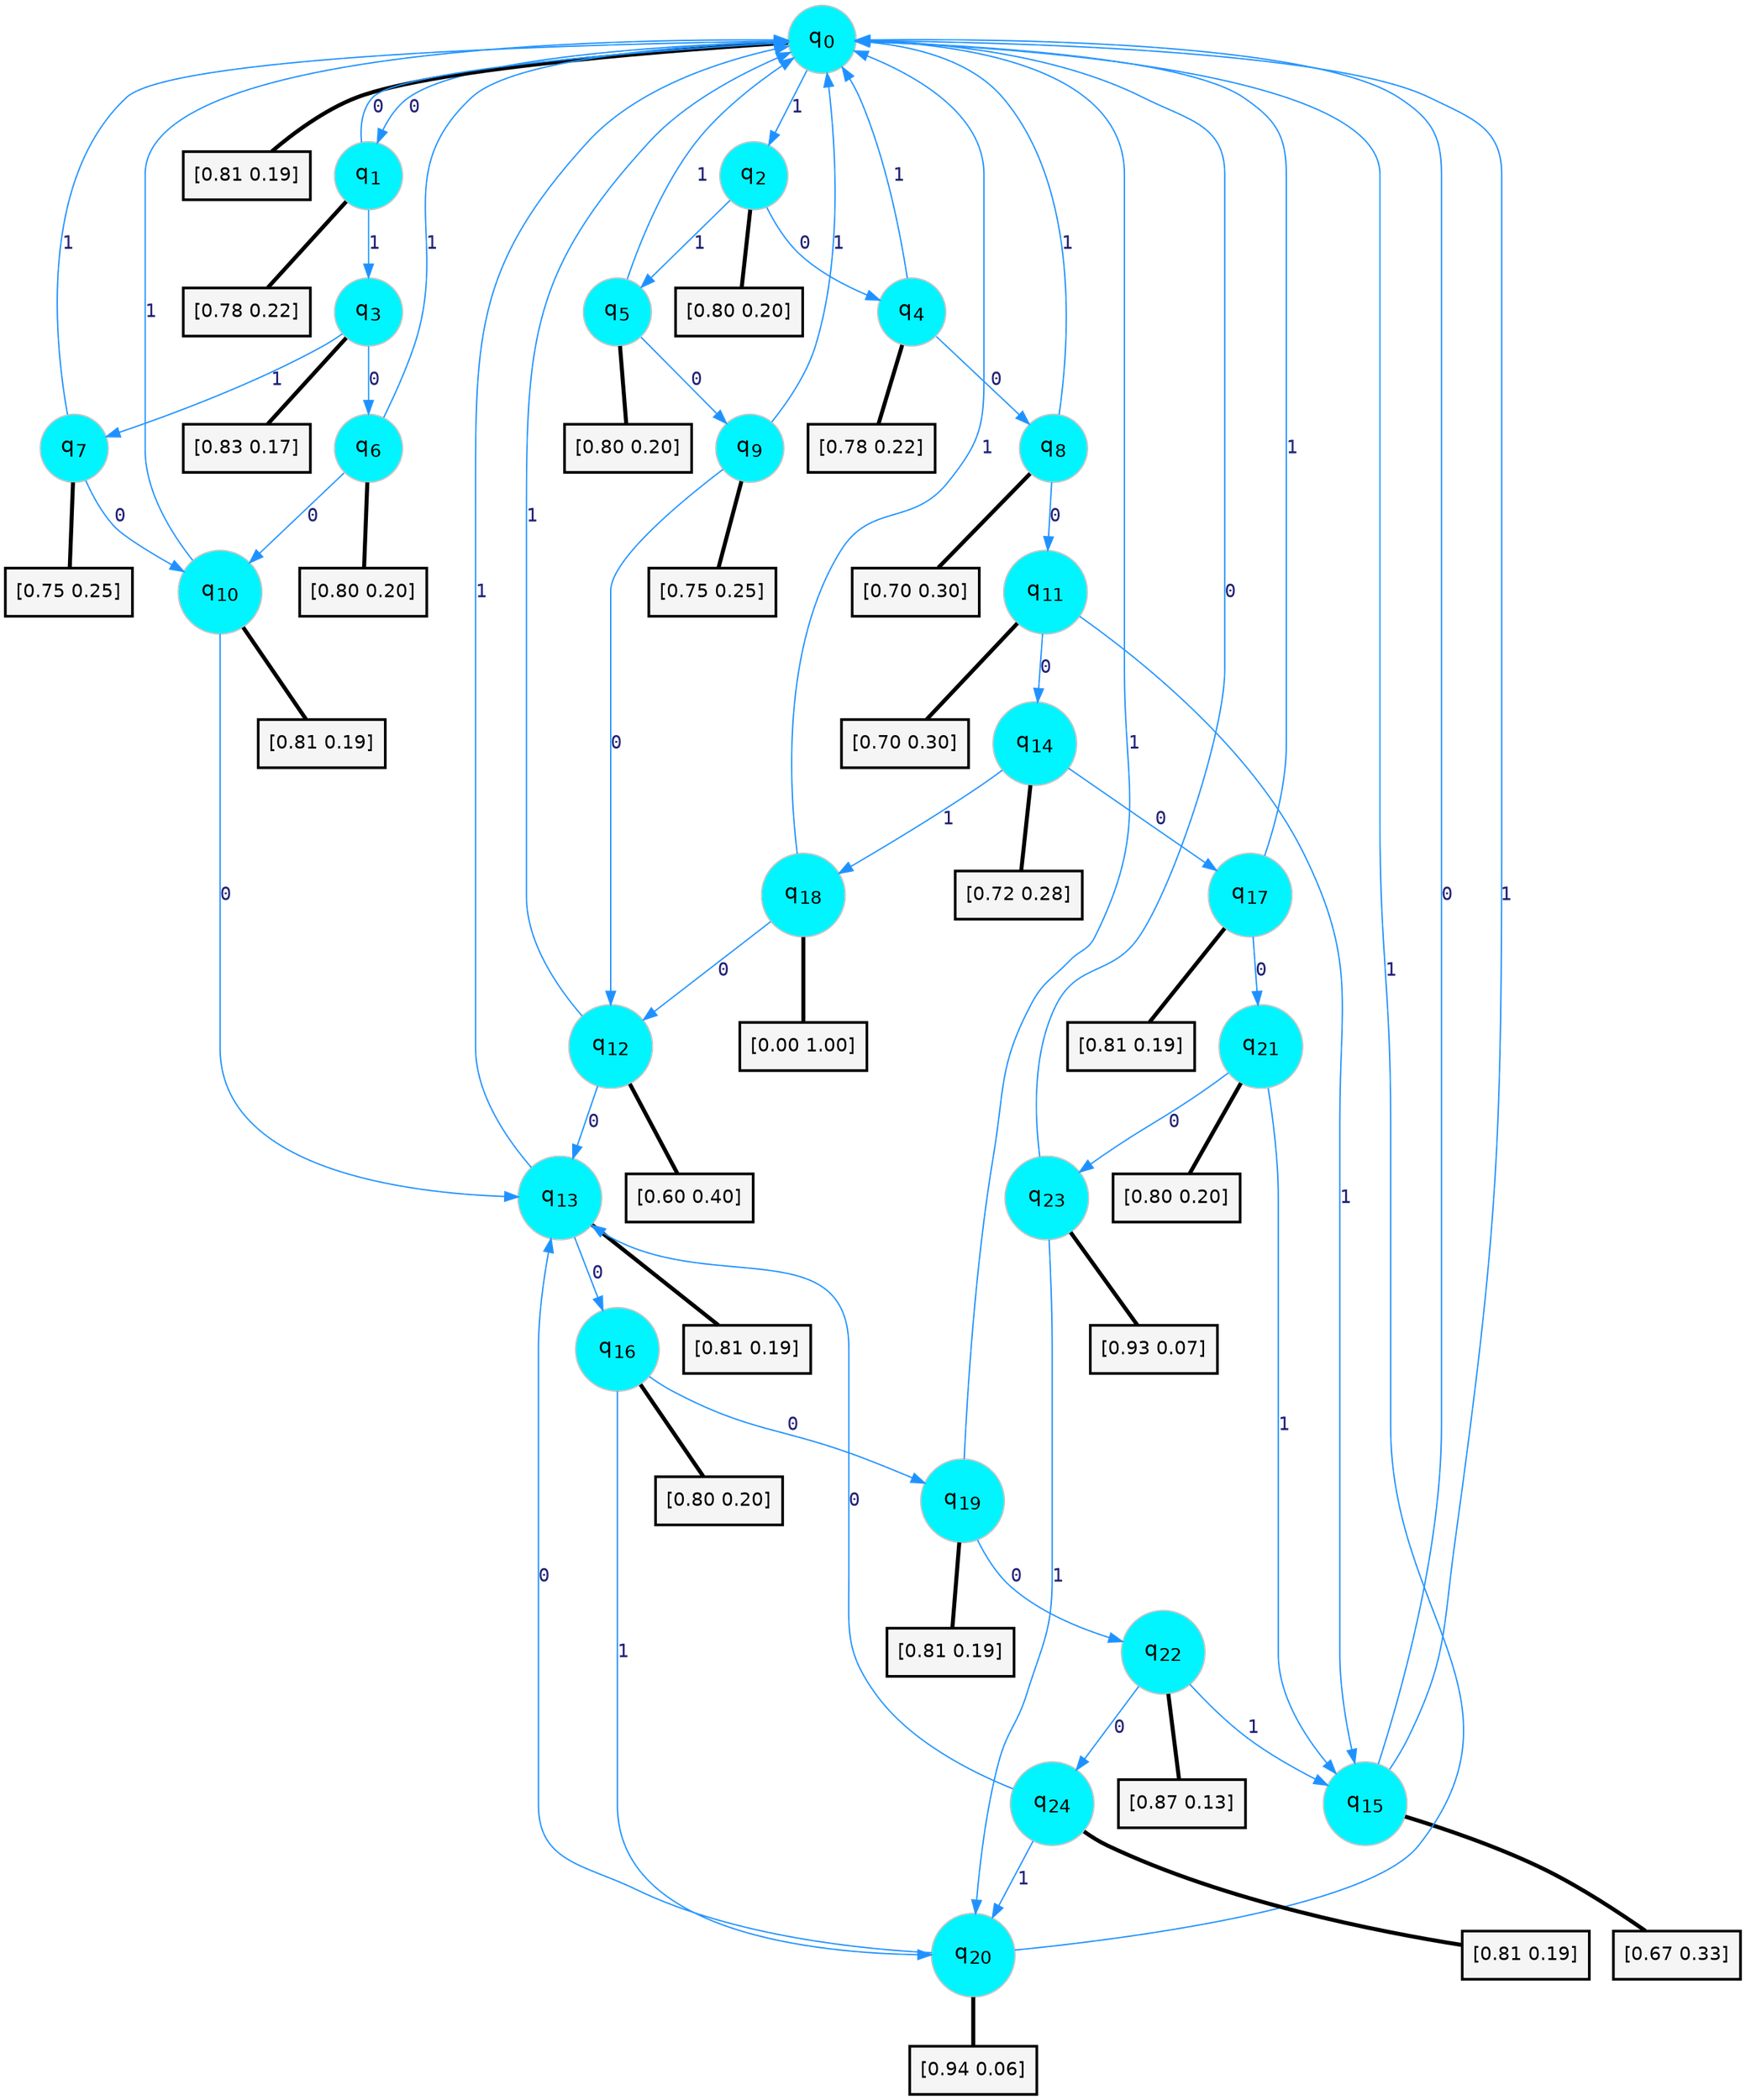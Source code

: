 digraph G {
graph [
bgcolor=transparent, dpi=300, rankdir=TD, size="40,25"];
node [
color=gray, fillcolor=turquoise1, fontcolor=black, fontname=Helvetica, fontsize=16, fontweight=bold, shape=circle, style=filled];
edge [
arrowsize=1, color=dodgerblue1, fontcolor=midnightblue, fontname=courier, fontweight=bold, penwidth=1, style=solid, weight=20];
0[label=<q<SUB>0</SUB>>];
1[label=<q<SUB>1</SUB>>];
2[label=<q<SUB>2</SUB>>];
3[label=<q<SUB>3</SUB>>];
4[label=<q<SUB>4</SUB>>];
5[label=<q<SUB>5</SUB>>];
6[label=<q<SUB>6</SUB>>];
7[label=<q<SUB>7</SUB>>];
8[label=<q<SUB>8</SUB>>];
9[label=<q<SUB>9</SUB>>];
10[label=<q<SUB>10</SUB>>];
11[label=<q<SUB>11</SUB>>];
12[label=<q<SUB>12</SUB>>];
13[label=<q<SUB>13</SUB>>];
14[label=<q<SUB>14</SUB>>];
15[label=<q<SUB>15</SUB>>];
16[label=<q<SUB>16</SUB>>];
17[label=<q<SUB>17</SUB>>];
18[label=<q<SUB>18</SUB>>];
19[label=<q<SUB>19</SUB>>];
20[label=<q<SUB>20</SUB>>];
21[label=<q<SUB>21</SUB>>];
22[label=<q<SUB>22</SUB>>];
23[label=<q<SUB>23</SUB>>];
24[label=<q<SUB>24</SUB>>];
25[label="[0.81 0.19]", shape=box,fontcolor=black, fontname=Helvetica, fontsize=14, penwidth=2, fillcolor=whitesmoke,color=black];
26[label="[0.78 0.22]", shape=box,fontcolor=black, fontname=Helvetica, fontsize=14, penwidth=2, fillcolor=whitesmoke,color=black];
27[label="[0.80 0.20]", shape=box,fontcolor=black, fontname=Helvetica, fontsize=14, penwidth=2, fillcolor=whitesmoke,color=black];
28[label="[0.83 0.17]", shape=box,fontcolor=black, fontname=Helvetica, fontsize=14, penwidth=2, fillcolor=whitesmoke,color=black];
29[label="[0.78 0.22]", shape=box,fontcolor=black, fontname=Helvetica, fontsize=14, penwidth=2, fillcolor=whitesmoke,color=black];
30[label="[0.80 0.20]", shape=box,fontcolor=black, fontname=Helvetica, fontsize=14, penwidth=2, fillcolor=whitesmoke,color=black];
31[label="[0.80 0.20]", shape=box,fontcolor=black, fontname=Helvetica, fontsize=14, penwidth=2, fillcolor=whitesmoke,color=black];
32[label="[0.75 0.25]", shape=box,fontcolor=black, fontname=Helvetica, fontsize=14, penwidth=2, fillcolor=whitesmoke,color=black];
33[label="[0.70 0.30]", shape=box,fontcolor=black, fontname=Helvetica, fontsize=14, penwidth=2, fillcolor=whitesmoke,color=black];
34[label="[0.75 0.25]", shape=box,fontcolor=black, fontname=Helvetica, fontsize=14, penwidth=2, fillcolor=whitesmoke,color=black];
35[label="[0.81 0.19]", shape=box,fontcolor=black, fontname=Helvetica, fontsize=14, penwidth=2, fillcolor=whitesmoke,color=black];
36[label="[0.70 0.30]", shape=box,fontcolor=black, fontname=Helvetica, fontsize=14, penwidth=2, fillcolor=whitesmoke,color=black];
37[label="[0.60 0.40]", shape=box,fontcolor=black, fontname=Helvetica, fontsize=14, penwidth=2, fillcolor=whitesmoke,color=black];
38[label="[0.81 0.19]", shape=box,fontcolor=black, fontname=Helvetica, fontsize=14, penwidth=2, fillcolor=whitesmoke,color=black];
39[label="[0.72 0.28]", shape=box,fontcolor=black, fontname=Helvetica, fontsize=14, penwidth=2, fillcolor=whitesmoke,color=black];
40[label="[0.67 0.33]", shape=box,fontcolor=black, fontname=Helvetica, fontsize=14, penwidth=2, fillcolor=whitesmoke,color=black];
41[label="[0.80 0.20]", shape=box,fontcolor=black, fontname=Helvetica, fontsize=14, penwidth=2, fillcolor=whitesmoke,color=black];
42[label="[0.81 0.19]", shape=box,fontcolor=black, fontname=Helvetica, fontsize=14, penwidth=2, fillcolor=whitesmoke,color=black];
43[label="[0.00 1.00]", shape=box,fontcolor=black, fontname=Helvetica, fontsize=14, penwidth=2, fillcolor=whitesmoke,color=black];
44[label="[0.81 0.19]", shape=box,fontcolor=black, fontname=Helvetica, fontsize=14, penwidth=2, fillcolor=whitesmoke,color=black];
45[label="[0.94 0.06]", shape=box,fontcolor=black, fontname=Helvetica, fontsize=14, penwidth=2, fillcolor=whitesmoke,color=black];
46[label="[0.80 0.20]", shape=box,fontcolor=black, fontname=Helvetica, fontsize=14, penwidth=2, fillcolor=whitesmoke,color=black];
47[label="[0.87 0.13]", shape=box,fontcolor=black, fontname=Helvetica, fontsize=14, penwidth=2, fillcolor=whitesmoke,color=black];
48[label="[0.93 0.07]", shape=box,fontcolor=black, fontname=Helvetica, fontsize=14, penwidth=2, fillcolor=whitesmoke,color=black];
49[label="[0.81 0.19]", shape=box,fontcolor=black, fontname=Helvetica, fontsize=14, penwidth=2, fillcolor=whitesmoke,color=black];
0->1 [label=0];
0->2 [label=1];
0->25 [arrowhead=none, penwidth=3,color=black];
1->0 [label=0];
1->3 [label=1];
1->26 [arrowhead=none, penwidth=3,color=black];
2->4 [label=0];
2->5 [label=1];
2->27 [arrowhead=none, penwidth=3,color=black];
3->6 [label=0];
3->7 [label=1];
3->28 [arrowhead=none, penwidth=3,color=black];
4->8 [label=0];
4->0 [label=1];
4->29 [arrowhead=none, penwidth=3,color=black];
5->9 [label=0];
5->0 [label=1];
5->30 [arrowhead=none, penwidth=3,color=black];
6->10 [label=0];
6->0 [label=1];
6->31 [arrowhead=none, penwidth=3,color=black];
7->10 [label=0];
7->0 [label=1];
7->32 [arrowhead=none, penwidth=3,color=black];
8->11 [label=0];
8->0 [label=1];
8->33 [arrowhead=none, penwidth=3,color=black];
9->12 [label=0];
9->0 [label=1];
9->34 [arrowhead=none, penwidth=3,color=black];
10->13 [label=0];
10->0 [label=1];
10->35 [arrowhead=none, penwidth=3,color=black];
11->14 [label=0];
11->15 [label=1];
11->36 [arrowhead=none, penwidth=3,color=black];
12->13 [label=0];
12->0 [label=1];
12->37 [arrowhead=none, penwidth=3,color=black];
13->16 [label=0];
13->0 [label=1];
13->38 [arrowhead=none, penwidth=3,color=black];
14->17 [label=0];
14->18 [label=1];
14->39 [arrowhead=none, penwidth=3,color=black];
15->0 [label=0];
15->0 [label=1];
15->40 [arrowhead=none, penwidth=3,color=black];
16->19 [label=0];
16->20 [label=1];
16->41 [arrowhead=none, penwidth=3,color=black];
17->21 [label=0];
17->0 [label=1];
17->42 [arrowhead=none, penwidth=3,color=black];
18->12 [label=0];
18->0 [label=1];
18->43 [arrowhead=none, penwidth=3,color=black];
19->22 [label=0];
19->0 [label=1];
19->44 [arrowhead=none, penwidth=3,color=black];
20->13 [label=0];
20->0 [label=1];
20->45 [arrowhead=none, penwidth=3,color=black];
21->23 [label=0];
21->15 [label=1];
21->46 [arrowhead=none, penwidth=3,color=black];
22->24 [label=0];
22->15 [label=1];
22->47 [arrowhead=none, penwidth=3,color=black];
23->0 [label=0];
23->20 [label=1];
23->48 [arrowhead=none, penwidth=3,color=black];
24->13 [label=0];
24->20 [label=1];
24->49 [arrowhead=none, penwidth=3,color=black];
}
